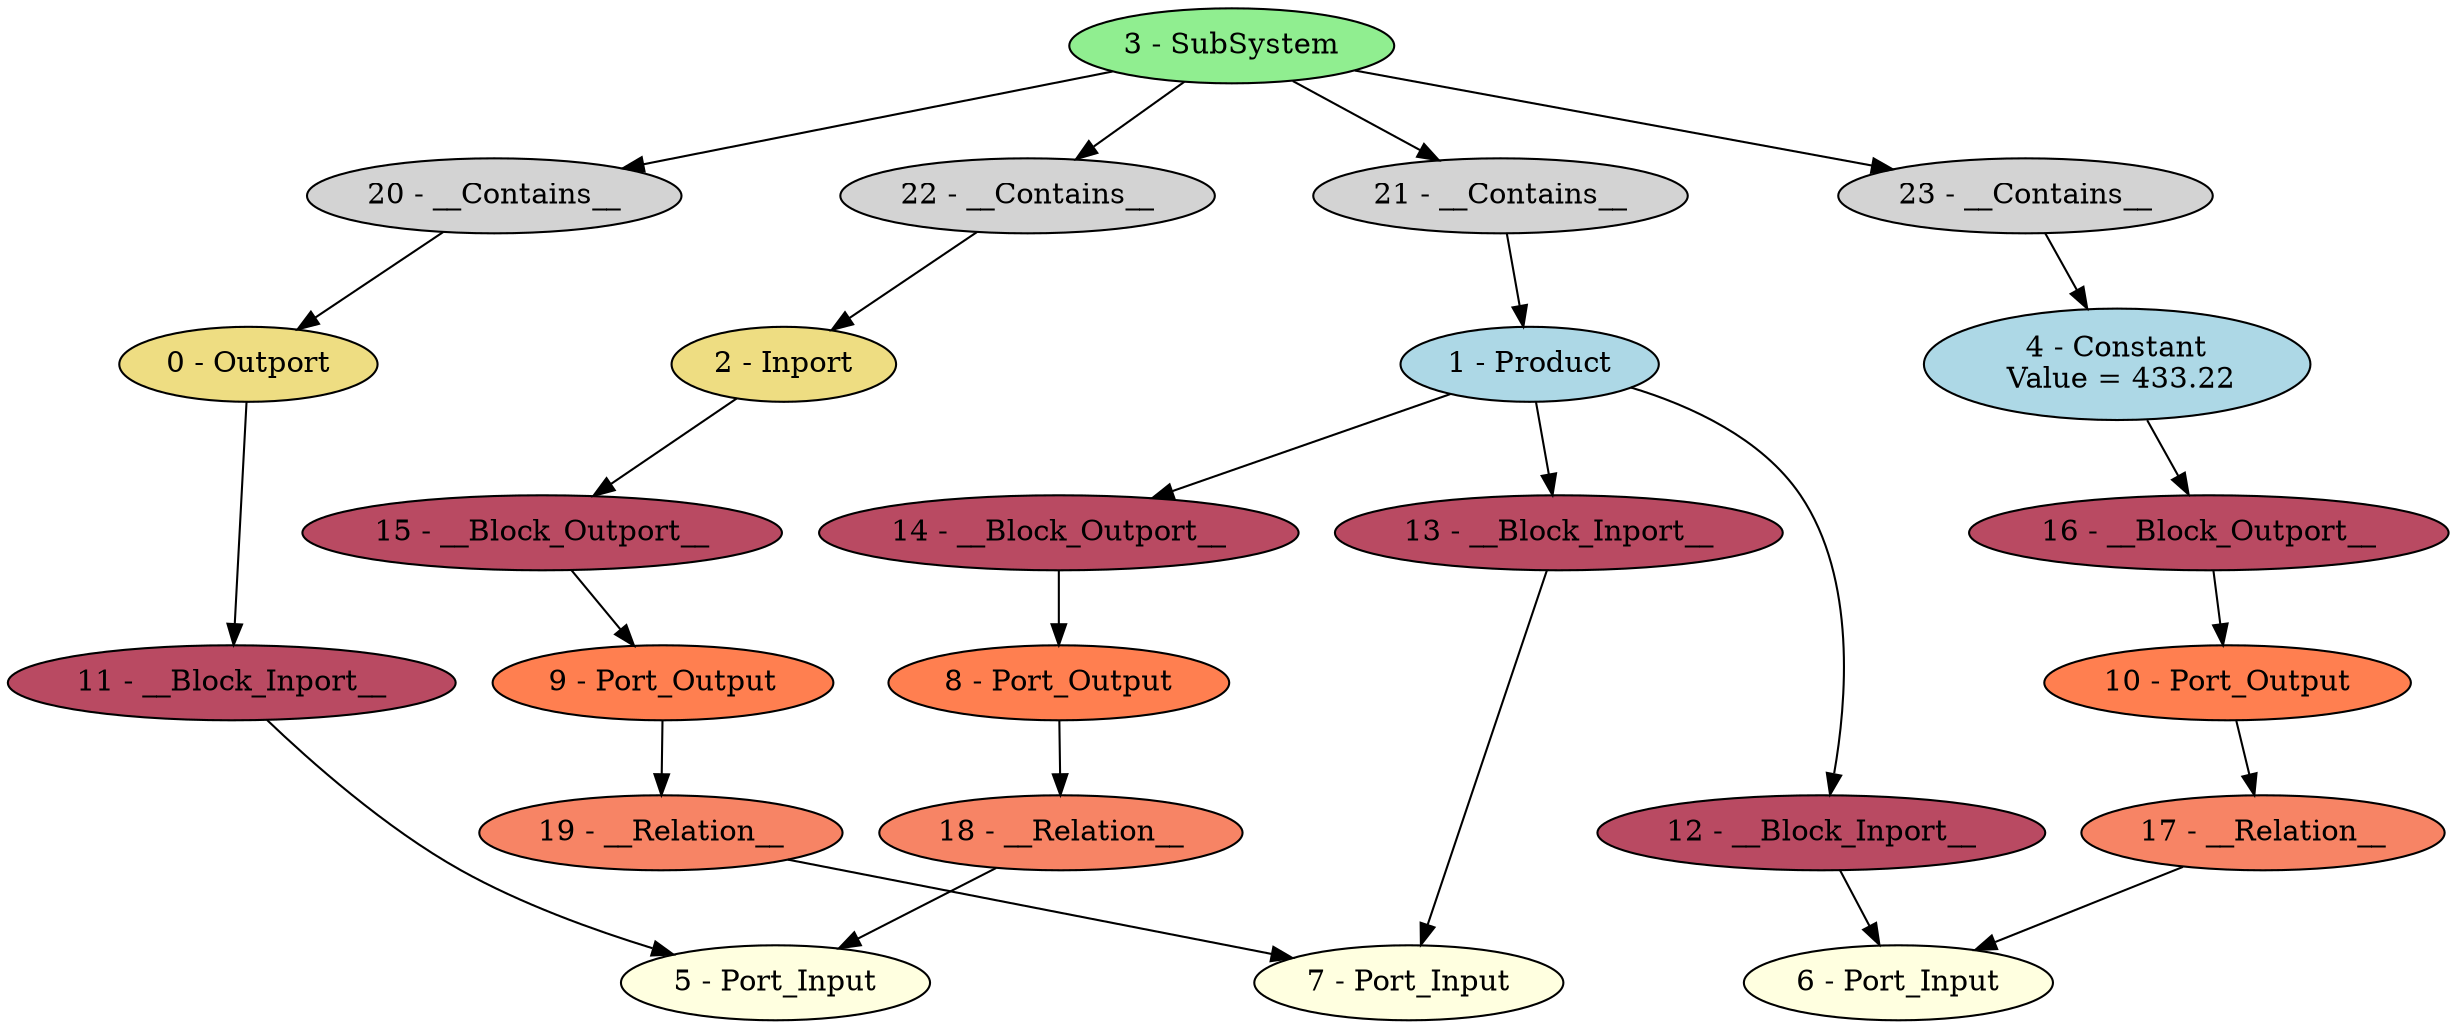 digraph HSimpleConstDead_opt {
"0 - Outport" [style=filled, fillcolor=lightgoldenrod];
"1 - Product" [style=filled, fillcolor=lightblue];
"2 - Inport" [style=filled, fillcolor=lightgoldenrod];
"3 - SubSystem" [style=filled, fillcolor=lightgreen];
"4 - Constant\n Value = 433.22" [style=filled, fillcolor=lightblue];
"5 - Port_Input" [style=filled, fillcolor=lightyellow];
"6 - Port_Input" [style=filled, fillcolor=lightyellow];
"7 - Port_Input" [style=filled, fillcolor=lightyellow];
"8 - Port_Output" [style=filled, fillcolor=coral];
"9 - Port_Output" [style=filled, fillcolor=coral];
"10 - Port_Output" [style=filled, fillcolor=coral];
"11 - __Block_Inport__" [style=filled, fillcolor="#b94a62"];
"12 - __Block_Inport__" [style=filled, fillcolor="#b94a62"];
"13 - __Block_Inport__" [style=filled, fillcolor="#b94a62"];
"14 - __Block_Outport__" [style=filled, fillcolor="#b94a62"];
"15 - __Block_Outport__" [style=filled, fillcolor="#b94a62"];
"16 - __Block_Outport__" [style=filled, fillcolor="#b94a62"];
"17 - __Relation__" [style=filled, fillcolor="#f78465"];
"18 - __Relation__" [style=filled, fillcolor="#f78465"];
"19 - __Relation__" [style=filled, fillcolor="#f78465"];
"20 - __Contains__" [style=filled, fillcolor=lightgray];
"21 - __Contains__" [style=filled, fillcolor=lightgray];
"22 - __Contains__" [style=filled, fillcolor=lightgray];
"23 - __Contains__" [style=filled, fillcolor=lightgray];
"1 - Product" -> "14 - __Block_Outport__";
"2 - Inport" -> "15 - __Block_Outport__";
"3 - SubSystem" -> "23 - __Contains__";
"3 - SubSystem" -> "22 - __Contains__";
"3 - SubSystem" -> "21 - __Contains__";
"3 - SubSystem" -> "20 - __Contains__";
"4 - Constant\n Value = 433.22" -> "16 - __Block_Outport__";
"11 - __Block_Inport__" -> "5 - Port_Input";
"12 - __Block_Inport__" -> "6 - Port_Input";
"13 - __Block_Inport__" -> "7 - Port_Input";
"8 - Port_Output" -> "18 - __Relation__";
"9 - Port_Output" -> "19 - __Relation__";
"10 - Port_Output" -> "17 - __Relation__";
"0 - Outport" -> "11 - __Block_Inport__";
"1 - Product" -> "12 - __Block_Inport__";
"1 - Product" -> "13 - __Block_Inport__";
"14 - __Block_Outport__" -> "8 - Port_Output";
"15 - __Block_Outport__" -> "9 - Port_Output";
"16 - __Block_Outport__" -> "10 - Port_Output";
"17 - __Relation__" -> "6 - Port_Input";
"18 - __Relation__" -> "5 - Port_Input";
"19 - __Relation__" -> "7 - Port_Input";
"20 - __Contains__" -> "0 - Outport";
"21 - __Contains__" -> "1 - Product";
"22 - __Contains__" -> "2 - Inport";
"23 - __Contains__" -> "4 - Constant\n Value = 433.22";
}
